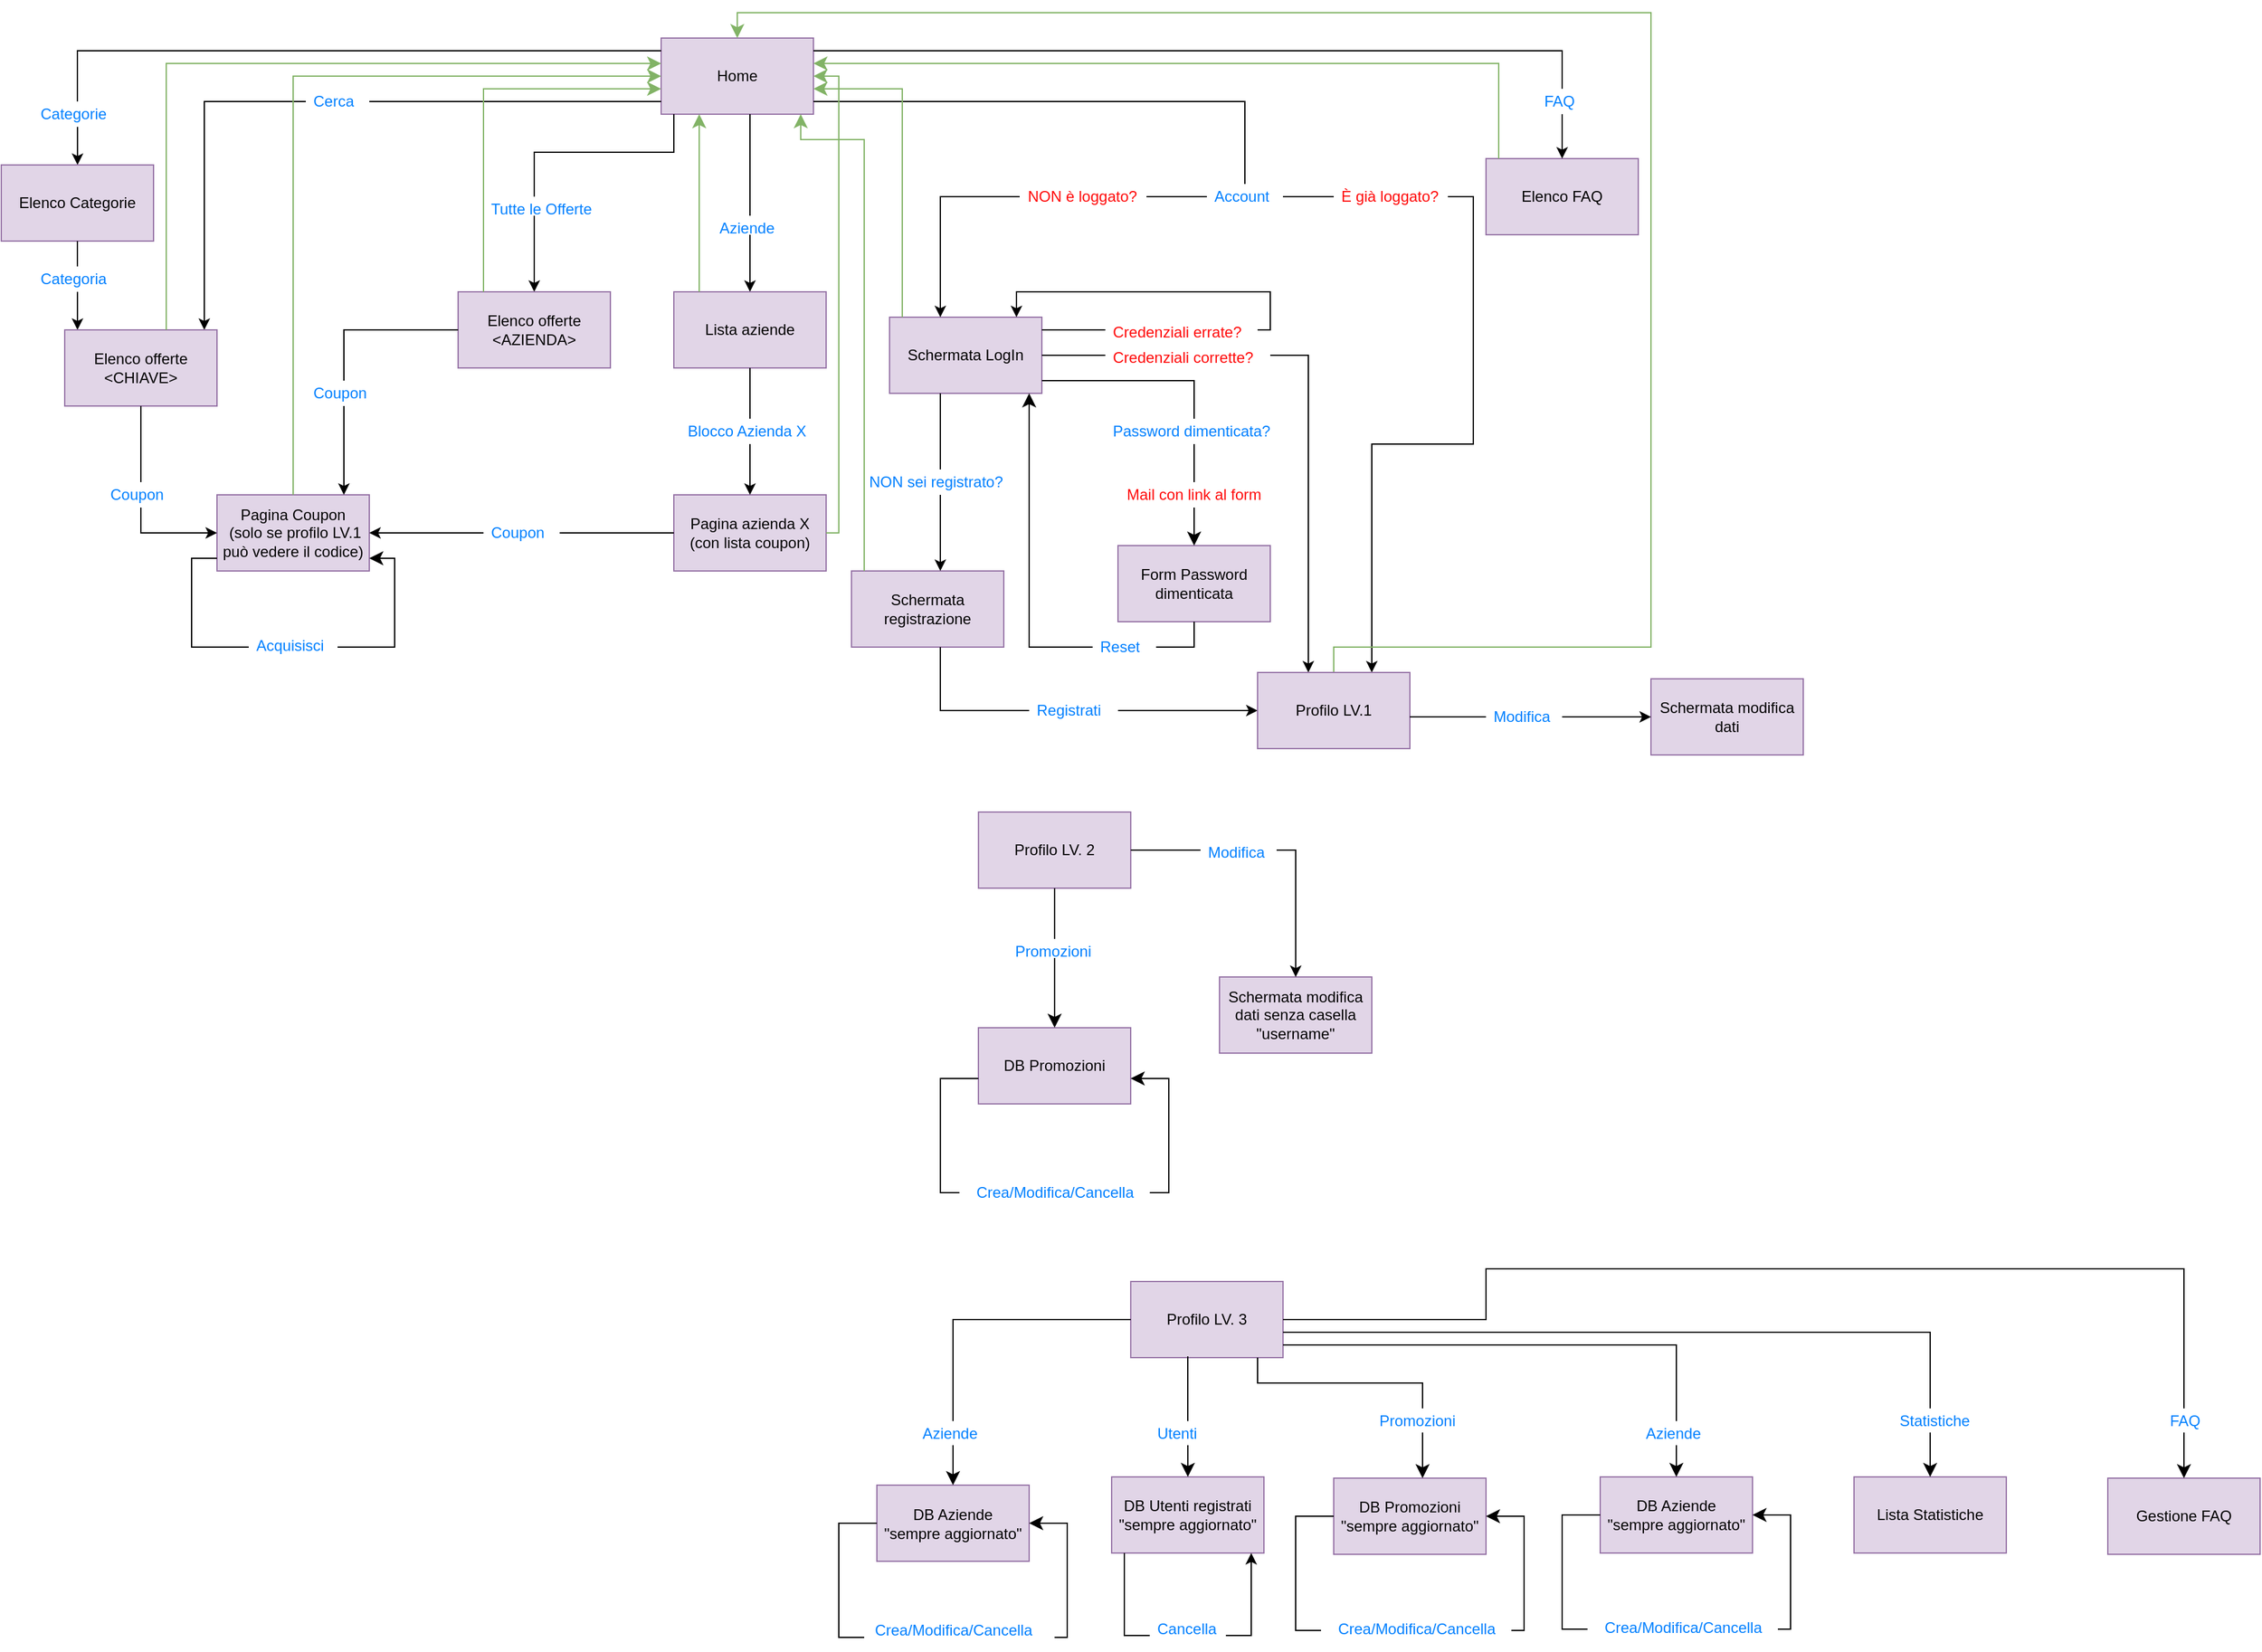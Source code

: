 <mxfile version="21.2.6" type="device">
  <diagram name="Page-1" id="c4S2D4guLHL56aYuTjdg">
    <mxGraphModel dx="1366" dy="782" grid="1" gridSize="10" guides="1" tooltips="1" connect="1" arrows="1" fold="1" page="1" pageScale="1" pageWidth="827" pageHeight="1169" math="0" shadow="0">
      <root>
        <mxCell id="0" />
        <mxCell id="1" parent="0" />
        <mxCell id="8zPGC6kLLm4aPPDFNiIK-1" value="&lt;div&gt;Home&lt;/div&gt;" style="rounded=0;whiteSpace=wrap;html=1;fillColor=#e1d5e7;strokeColor=#9673a6;" parent="1" vertex="1">
          <mxGeometry x="740" y="120" width="120" height="60" as="geometry" />
        </mxCell>
        <mxCell id="8zPGC6kLLm4aPPDFNiIK-8" value="" style="endArrow=classic;html=1;rounded=0;movable=1;resizable=1;rotatable=1;deletable=1;editable=1;locked=0;connectable=1;edgeStyle=orthogonalEdgeStyle;" parent="1" source="NcC6NG_0m3Hqj47DifXg-135" target="8zPGC6kLLm4aPPDFNiIK-15" edge="1">
          <mxGeometry width="50" height="50" relative="1" as="geometry">
            <mxPoint x="590" y="530" as="sourcePoint" />
            <mxPoint x="250" y="240" as="targetPoint" />
            <Array as="points">
              <mxPoint x="280" y="300" />
              <mxPoint x="280" y="300" />
            </Array>
          </mxGeometry>
        </mxCell>
        <mxCell id="8zPGC6kLLm4aPPDFNiIK-9" value="" style="endArrow=classic;html=1;rounded=0;edgeStyle=orthogonalEdgeStyle;" parent="1" source="NcC6NG_0m3Hqj47DifXg-2" target="8zPGC6kLLm4aPPDFNiIK-15" edge="1">
          <mxGeometry width="50" height="50" relative="1" as="geometry">
            <mxPoint x="600" y="160" as="sourcePoint" />
            <mxPoint x="450" y="240" as="targetPoint" />
            <Array as="points">
              <mxPoint x="380" y="170" />
            </Array>
          </mxGeometry>
        </mxCell>
        <mxCell id="8zPGC6kLLm4aPPDFNiIK-10" value="" style="endArrow=classic;html=1;rounded=0;edgeStyle=orthogonalEdgeStyle;" parent="1" source="NcC6NG_0m3Hqj47DifXg-5" target="8zPGC6kLLm4aPPDFNiIK-14" edge="1">
          <mxGeometry width="50" height="50" relative="1" as="geometry">
            <mxPoint x="610" y="170" as="sourcePoint" />
            <mxPoint x="650" y="240" as="targetPoint" />
            <Array as="points">
              <mxPoint x="640" y="300" />
              <mxPoint x="640" y="300" />
            </Array>
          </mxGeometry>
        </mxCell>
        <mxCell id="8zPGC6kLLm4aPPDFNiIK-11" value="" style="endArrow=classic;html=1;rounded=0;edgeStyle=orthogonalEdgeStyle;" parent="1" source="NcC6NG_0m3Hqj47DifXg-7" target="8zPGC6kLLm4aPPDFNiIK-16" edge="1">
          <mxGeometry width="50" height="50" relative="1" as="geometry">
            <mxPoint x="636" y="190" as="sourcePoint" />
            <mxPoint x="850" y="240" as="targetPoint" />
            <Array as="points">
              <mxPoint x="810" y="300" />
              <mxPoint x="810" y="300" />
            </Array>
          </mxGeometry>
        </mxCell>
        <mxCell id="8zPGC6kLLm4aPPDFNiIK-12" value="" style="endArrow=none;html=1;rounded=0;edgeStyle=orthogonalEdgeStyle;" parent="1" source="8zPGC6kLLm4aPPDFNiIK-1" target="NcC6NG_0m3Hqj47DifXg-10" edge="1">
          <mxGeometry width="50" height="50" relative="1" as="geometry">
            <mxPoint x="600" y="168" as="sourcePoint" />
            <mxPoint x="1130" y="240" as="targetPoint" />
            <Array as="points">
              <mxPoint x="1200" y="170" />
              <mxPoint x="1200" y="245" />
            </Array>
          </mxGeometry>
        </mxCell>
        <mxCell id="8zPGC6kLLm4aPPDFNiIK-13" value="" style="endArrow=none;html=1;rounded=0;edgeStyle=orthogonalEdgeStyle;" parent="1" source="8zPGC6kLLm4aPPDFNiIK-1" edge="1" target="NcC6NG_0m3Hqj47DifXg-13">
          <mxGeometry width="50" height="50" relative="1" as="geometry">
            <mxPoint x="600" y="160" as="sourcePoint" />
            <mxPoint x="1450" y="160" as="targetPoint" />
            <Array as="points">
              <mxPoint x="1450" y="130" />
            </Array>
          </mxGeometry>
        </mxCell>
        <mxCell id="8zPGC6kLLm4aPPDFNiIK-14" value="&lt;div&gt;Elenco offerte&lt;/div&gt;&lt;div&gt;&amp;lt;AZIENDA&amp;gt;&lt;/div&gt;" style="rounded=0;whiteSpace=wrap;html=1;fillColor=#e1d5e7;strokeColor=#9673a6;" parent="1" vertex="1">
          <mxGeometry x="580" y="320" width="120" height="60" as="geometry" />
        </mxCell>
        <mxCell id="8zPGC6kLLm4aPPDFNiIK-15" value="&lt;div&gt;Elenco offerte&lt;/div&gt;&lt;div&gt;&amp;lt;CHIAVE&amp;gt;&lt;/div&gt;" style="rounded=0;whiteSpace=wrap;html=1;fillColor=#e1d5e7;strokeColor=#9673a6;" parent="1" vertex="1">
          <mxGeometry x="270" y="350" width="120" height="60" as="geometry" />
        </mxCell>
        <mxCell id="8zPGC6kLLm4aPPDFNiIK-16" value="Lista aziende" style="rounded=0;whiteSpace=wrap;html=1;fillColor=#e1d5e7;strokeColor=#9673a6;" parent="1" vertex="1">
          <mxGeometry x="750" y="320" width="120" height="60" as="geometry" />
        </mxCell>
        <mxCell id="8zPGC6kLLm4aPPDFNiIK-17" value="&lt;div&gt;Pagina azienda X&lt;br&gt;&lt;/div&gt;&lt;div&gt;(con lista coupon)&lt;br&gt;&lt;/div&gt;" style="rounded=0;whiteSpace=wrap;html=1;fillColor=#e1d5e7;strokeColor=#9673a6;" parent="1" vertex="1">
          <mxGeometry x="750" y="480" width="120" height="60" as="geometry" />
        </mxCell>
        <mxCell id="8zPGC6kLLm4aPPDFNiIK-18" value="&lt;div&gt;Pagina Coupon&lt;/div&gt;&lt;div&gt;&amp;nbsp;(solo se profilo LV.1 può vedere il codice)&lt;/div&gt;" style="rounded=0;whiteSpace=wrap;html=1;fillColor=#e1d5e7;strokeColor=#9673a6;" parent="1" vertex="1">
          <mxGeometry x="390" y="480" width="120" height="60" as="geometry" />
        </mxCell>
        <mxCell id="8zPGC6kLLm4aPPDFNiIK-19" value="&lt;div&gt;Schermata LogIn&lt;/div&gt;" style="rounded=0;whiteSpace=wrap;html=1;fillColor=#e1d5e7;strokeColor=#9673a6;" parent="1" vertex="1">
          <mxGeometry x="920" y="340" width="120" height="60" as="geometry" />
        </mxCell>
        <mxCell id="8zPGC6kLLm4aPPDFNiIK-20" value="&lt;div&gt;Elenco FAQ&lt;/div&gt;" style="rounded=0;whiteSpace=wrap;html=1;fillColor=#e1d5e7;strokeColor=#9673a6;" parent="1" vertex="1">
          <mxGeometry x="1390" y="215" width="120" height="60" as="geometry" />
        </mxCell>
        <mxCell id="8zPGC6kLLm4aPPDFNiIK-23" value="" style="endArrow=classic;html=1;rounded=0;edgeStyle=orthogonalEdgeStyle;" parent="1" source="NcC6NG_0m3Hqj47DifXg-137" target="8zPGC6kLLm4aPPDFNiIK-18" edge="1">
          <mxGeometry width="50" height="50" relative="1" as="geometry">
            <mxPoint x="760" y="430" as="sourcePoint" />
            <mxPoint x="810" y="380" as="targetPoint" />
            <Array as="points">
              <mxPoint x="330" y="510" />
            </Array>
          </mxGeometry>
        </mxCell>
        <mxCell id="8zPGC6kLLm4aPPDFNiIK-24" value="" style="endArrow=classic;html=1;rounded=0;edgeStyle=orthogonalEdgeStyle;" parent="1" source="NcC6NG_0m3Hqj47DifXg-13" target="8zPGC6kLLm4aPPDFNiIK-20" edge="1">
          <mxGeometry width="50" height="50" relative="1" as="geometry">
            <mxPoint x="1450" y="300" as="sourcePoint" />
            <mxPoint x="1010" y="380" as="targetPoint" />
            <Array as="points">
              <mxPoint x="1450" y="230" />
              <mxPoint x="1450" y="230" />
            </Array>
          </mxGeometry>
        </mxCell>
        <mxCell id="8zPGC6kLLm4aPPDFNiIK-27" value="Schermata registrazione" style="rounded=0;whiteSpace=wrap;html=1;fillColor=#e1d5e7;strokeColor=#9673a6;" parent="1" vertex="1">
          <mxGeometry x="890" y="540" width="120" height="60" as="geometry" />
        </mxCell>
        <mxCell id="8zPGC6kLLm4aPPDFNiIK-29" value="" style="endArrow=classic;html=1;rounded=0;edgeStyle=orthogonalEdgeStyle;" parent="1" source="NcC6NG_0m3Hqj47DifXg-22" target="8zPGC6kLLm4aPPDFNiIK-27" edge="1">
          <mxGeometry width="50" height="50" relative="1" as="geometry">
            <mxPoint x="1140" y="410" as="sourcePoint" />
            <mxPoint x="1260" y="470" as="targetPoint" />
            <Array as="points">
              <mxPoint x="960" y="490" />
              <mxPoint x="960" y="490" />
            </Array>
          </mxGeometry>
        </mxCell>
        <mxCell id="8zPGC6kLLm4aPPDFNiIK-30" value="" style="endArrow=classic;html=1;rounded=0;edgeStyle=orthogonalEdgeStyle;" parent="1" source="NcC6NG_0m3Hqj47DifXg-34" edge="1" target="8zPGC6kLLm4aPPDFNiIK-26">
          <mxGeometry width="50" height="50" relative="1" as="geometry">
            <mxPoint x="760" y="480" as="sourcePoint" />
            <mxPoint x="1170" y="650" as="targetPoint" />
            <Array as="points" />
          </mxGeometry>
        </mxCell>
        <mxCell id="8zPGC6kLLm4aPPDFNiIK-32" value="" style="endArrow=classic;html=1;rounded=0;edgeStyle=orthogonalEdgeStyle;" parent="1" source="NcC6NG_0m3Hqj47DifXg-38" target="8zPGC6kLLm4aPPDFNiIK-18" edge="1">
          <mxGeometry width="50" height="50" relative="1" as="geometry">
            <mxPoint x="760" y="500" as="sourcePoint" />
            <mxPoint x="810" y="450" as="targetPoint" />
            <Array as="points">
              <mxPoint x="490" y="440" />
              <mxPoint x="490" y="440" />
            </Array>
          </mxGeometry>
        </mxCell>
        <mxCell id="8zPGC6kLLm4aPPDFNiIK-34" value="" style="endArrow=classic;html=1;rounded=0;" parent="1" source="NcC6NG_0m3Hqj47DifXg-36" target="8zPGC6kLLm4aPPDFNiIK-17" edge="1">
          <mxGeometry width="50" height="50" relative="1" as="geometry">
            <mxPoint x="760" y="500" as="sourcePoint" />
            <mxPoint x="810" y="450" as="targetPoint" />
          </mxGeometry>
        </mxCell>
        <mxCell id="8zPGC6kLLm4aPPDFNiIK-35" value="" style="endArrow=classic;html=1;rounded=0;edgeStyle=orthogonalEdgeStyle;" parent="1" source="NcC6NG_0m3Hqj47DifXg-133" target="8zPGC6kLLm4aPPDFNiIK-18" edge="1">
          <mxGeometry width="50" height="50" relative="1" as="geometry">
            <mxPoint x="760" y="500" as="sourcePoint" />
            <mxPoint x="810" y="450" as="targetPoint" />
          </mxGeometry>
        </mxCell>
        <mxCell id="NcC6NG_0m3Hqj47DifXg-3" value="" style="endArrow=none;html=1;rounded=0;edgeStyle=orthogonalEdgeStyle;" parent="1" source="8zPGC6kLLm4aPPDFNiIK-1" target="NcC6NG_0m3Hqj47DifXg-2" edge="1">
          <mxGeometry width="50" height="50" relative="1" as="geometry">
            <mxPoint x="740" y="150" as="sourcePoint" />
            <mxPoint x="450" y="240" as="targetPoint" />
            <Array as="points">
              <mxPoint x="550" y="170" />
              <mxPoint x="550" y="170" />
            </Array>
          </mxGeometry>
        </mxCell>
        <mxCell id="NcC6NG_0m3Hqj47DifXg-2" value="Cerca" style="text;strokeColor=none;fillColor=none;align=left;verticalAlign=middle;spacingLeft=4;spacingRight=4;overflow=hidden;points=[[0,0.5],[1,0.5]];portConstraint=eastwest;rotatable=0;whiteSpace=wrap;html=1;fontColor=#0080FF;" parent="1" vertex="1">
          <mxGeometry x="460" y="160" width="50" height="20" as="geometry" />
        </mxCell>
        <mxCell id="NcC6NG_0m3Hqj47DifXg-4" value="" style="endArrow=none;html=1;rounded=0;movable=1;resizable=1;rotatable=1;deletable=1;editable=1;locked=0;connectable=1;edgeStyle=orthogonalEdgeStyle;" parent="1" source="8zPGC6kLLm4aPPDFNiIK-1" target="NcC6NG_0m3Hqj47DifXg-1" edge="1">
          <mxGeometry width="50" height="50" relative="1" as="geometry">
            <mxPoint x="740" y="150" as="sourcePoint" />
            <mxPoint x="250" y="240" as="targetPoint" />
            <Array as="points">
              <mxPoint x="280" y="130" />
            </Array>
          </mxGeometry>
        </mxCell>
        <mxCell id="NcC6NG_0m3Hqj47DifXg-1" value="&lt;div&gt;Categorie&lt;/div&gt;" style="text;strokeColor=none;fillColor=none;align=left;verticalAlign=middle;spacingLeft=4;spacingRight=4;overflow=hidden;points=[[0,0.5],[1,0.5]];portConstraint=eastwest;rotatable=0;whiteSpace=wrap;html=1;fontColor=#0080ff;" parent="1" vertex="1">
          <mxGeometry x="245.06" y="170" width="70" height="20" as="geometry" />
        </mxCell>
        <mxCell id="NcC6NG_0m3Hqj47DifXg-6" value="" style="endArrow=none;html=1;rounded=0;edgeStyle=orthogonalEdgeStyle;" parent="1" source="8zPGC6kLLm4aPPDFNiIK-1" target="NcC6NG_0m3Hqj47DifXg-5" edge="1">
          <mxGeometry width="50" height="50" relative="1" as="geometry">
            <mxPoint x="740" y="150" as="sourcePoint" />
            <mxPoint x="650" y="240" as="targetPoint" />
            <Array as="points">
              <mxPoint x="750" y="210" />
              <mxPoint x="640" y="210" />
            </Array>
          </mxGeometry>
        </mxCell>
        <mxCell id="NcC6NG_0m3Hqj47DifXg-5" value="&lt;div&gt;Tutte le Offerte&lt;/div&gt;" style="text;strokeColor=none;fillColor=none;align=left;verticalAlign=middle;spacingLeft=4;spacingRight=4;overflow=hidden;points=[[0,0.5],[1,0.5]];portConstraint=eastwest;rotatable=0;whiteSpace=wrap;html=1;fontColor=#0080ff;" parent="1" vertex="1">
          <mxGeometry x="600" y="245" width="90" height="15" as="geometry" />
        </mxCell>
        <mxCell id="NcC6NG_0m3Hqj47DifXg-7" value="&lt;div&gt;Aziende&lt;/div&gt;" style="text;strokeColor=none;fillColor=none;align=left;verticalAlign=middle;spacingLeft=4;spacingRight=4;overflow=hidden;points=[[0,0.5],[1,0.5]];portConstraint=eastwest;rotatable=0;whiteSpace=wrap;html=1;fontColor=#0080FF;" parent="1" vertex="1">
          <mxGeometry x="780" y="260" width="60" height="15" as="geometry" />
        </mxCell>
        <mxCell id="NcC6NG_0m3Hqj47DifXg-9" value="" style="endArrow=none;html=1;rounded=0;edgeStyle=orthogonalEdgeStyle;" parent="1" source="8zPGC6kLLm4aPPDFNiIK-1" target="NcC6NG_0m3Hqj47DifXg-7" edge="1">
          <mxGeometry width="50" height="50" relative="1" as="geometry">
            <mxPoint x="920" y="255" as="sourcePoint" />
            <mxPoint x="860" y="350" as="targetPoint" />
            <Array as="points">
              <mxPoint x="810" y="220" />
              <mxPoint x="810" y="220" />
            </Array>
          </mxGeometry>
        </mxCell>
        <mxCell id="NcC6NG_0m3Hqj47DifXg-10" value="&lt;div&gt;Account&lt;/div&gt;" style="text;strokeColor=none;fillColor=none;align=left;verticalAlign=middle;spacingLeft=4;spacingRight=4;overflow=hidden;points=[[0,0.5],[1,0.5]];portConstraint=eastwest;rotatable=0;whiteSpace=wrap;html=1;fontColor=#0080FF;" parent="1" vertex="1">
          <mxGeometry x="1170" y="235" width="60" height="20" as="geometry" />
        </mxCell>
        <mxCell id="NcC6NG_0m3Hqj47DifXg-12" value="" style="endArrow=classic;html=1;rounded=0;edgeStyle=orthogonalEdgeStyle;" parent="1" source="NcC6NG_0m3Hqj47DifXg-18" target="8zPGC6kLLm4aPPDFNiIK-19" edge="1">
          <mxGeometry width="50" height="50" relative="1" as="geometry">
            <mxPoint x="1050" y="220" as="sourcePoint" />
            <mxPoint x="1270" y="220" as="targetPoint" />
            <Array as="points">
              <mxPoint x="960" y="245" />
            </Array>
          </mxGeometry>
        </mxCell>
        <mxCell id="NcC6NG_0m3Hqj47DifXg-13" value="FAQ" style="text;strokeColor=none;fillColor=none;align=left;verticalAlign=middle;spacingLeft=4;spacingRight=4;overflow=hidden;points=[[0,0.5],[1,0.5]];portConstraint=eastwest;rotatable=0;whiteSpace=wrap;html=1;fontColor=#0080FF;" parent="1" vertex="1">
          <mxGeometry x="1430" y="160" width="40" height="20" as="geometry" />
        </mxCell>
        <mxCell id="NcC6NG_0m3Hqj47DifXg-15" value="" style="endArrow=classic;html=1;rounded=0;movable=1;resizable=1;rotatable=1;deletable=1;editable=1;locked=0;connectable=1;edgeStyle=orthogonalEdgeStyle;" parent="1" source="NcC6NG_0m3Hqj47DifXg-1" target="NcC6NG_0m3Hqj47DifXg-14" edge="1">
          <mxGeometry width="50" height="50" relative="1" as="geometry">
            <mxPoint x="280" y="200" as="sourcePoint" />
            <mxPoint x="280" y="320" as="targetPoint" />
            <Array as="points">
              <mxPoint x="280" y="210" />
              <mxPoint x="280" y="210" />
            </Array>
          </mxGeometry>
        </mxCell>
        <mxCell id="NcC6NG_0m3Hqj47DifXg-14" value="&lt;div&gt;Elenco Categorie&lt;/div&gt;" style="rounded=0;whiteSpace=wrap;html=1;fillColor=#e1d5e7;strokeColor=#9673a6;" parent="1" vertex="1">
          <mxGeometry x="220" y="220" width="120" height="60" as="geometry" />
        </mxCell>
        <mxCell id="NcC6NG_0m3Hqj47DifXg-17" value="" style="endArrow=none;html=1;rounded=0;edgeStyle=orthogonalEdgeStyle;" parent="1" source="NcC6NG_0m3Hqj47DifXg-10" target="NcC6NG_0m3Hqj47DifXg-16" edge="1">
          <mxGeometry width="50" height="50" relative="1" as="geometry">
            <mxPoint x="1150" y="245" as="sourcePoint" />
            <mxPoint x="1250" y="460" as="targetPoint" />
            <Array as="points" />
          </mxGeometry>
        </mxCell>
        <mxCell id="NcC6NG_0m3Hqj47DifXg-16" value="È già loggato?" style="text;strokeColor=none;fillColor=none;align=left;verticalAlign=middle;spacingLeft=4;spacingRight=4;overflow=hidden;points=[[0,0.5],[1,0.5]];portConstraint=eastwest;rotatable=0;whiteSpace=wrap;html=1;fontColor=#FF0808;" parent="1" vertex="1">
          <mxGeometry x="1270" y="235" width="90" height="20" as="geometry" />
        </mxCell>
        <mxCell id="NcC6NG_0m3Hqj47DifXg-19" value="" style="endArrow=none;html=1;rounded=0;edgeStyle=orthogonalEdgeStyle;" parent="1" source="NcC6NG_0m3Hqj47DifXg-10" target="NcC6NG_0m3Hqj47DifXg-18" edge="1">
          <mxGeometry width="50" height="50" relative="1" as="geometry">
            <mxPoint x="1090" y="245" as="sourcePoint" />
            <mxPoint x="1010" y="340" as="targetPoint" />
            <Array as="points" />
          </mxGeometry>
        </mxCell>
        <mxCell id="NcC6NG_0m3Hqj47DifXg-18" value="NON è loggato?" style="text;strokeColor=none;fillColor=none;align=left;verticalAlign=middle;spacingLeft=4;spacingRight=4;overflow=hidden;points=[[0,0.5],[1,0.5]];portConstraint=eastwest;rotatable=0;whiteSpace=wrap;html=1;fontColor=#FF0808;" parent="1" vertex="1">
          <mxGeometry x="1022.5" y="235" width="100" height="20" as="geometry" />
        </mxCell>
        <mxCell id="NcC6NG_0m3Hqj47DifXg-20" value="" style="endArrow=classic;html=1;rounded=0;edgeStyle=orthogonalEdgeStyle;" parent="1" source="NcC6NG_0m3Hqj47DifXg-16" target="8zPGC6kLLm4aPPDFNiIK-26" edge="1">
          <mxGeometry width="50" height="50" relative="1" as="geometry">
            <mxPoint x="1220" y="285" as="sourcePoint" />
            <mxPoint x="1315" y="620" as="targetPoint" />
            <Array as="points">
              <mxPoint x="1380" y="245" />
              <mxPoint x="1380" y="440" />
              <mxPoint x="1300" y="440" />
            </Array>
          </mxGeometry>
        </mxCell>
        <mxCell id="NcC6NG_0m3Hqj47DifXg-23" value="" style="endArrow=none;html=1;rounded=0;edgeStyle=orthogonalEdgeStyle;" parent="1" source="8zPGC6kLLm4aPPDFNiIK-19" target="NcC6NG_0m3Hqj47DifXg-22" edge="1">
          <mxGeometry width="50" height="50" relative="1" as="geometry">
            <mxPoint x="1010" y="400" as="sourcePoint" />
            <mxPoint x="1010" y="460" as="targetPoint" />
            <Array as="points">
              <mxPoint x="960" y="410" />
              <mxPoint x="960" y="410" />
            </Array>
          </mxGeometry>
        </mxCell>
        <mxCell id="NcC6NG_0m3Hqj47DifXg-22" value="&lt;font color=&quot;#0080ff&quot;&gt;NON sei registrato?&lt;/font&gt;" style="text;strokeColor=none;fillColor=none;align=left;verticalAlign=middle;spacingLeft=4;spacingRight=4;overflow=hidden;points=[[0,0.5],[1,0.5]];portConstraint=eastwest;rotatable=0;whiteSpace=wrap;html=1;fontColor=#FF0808;" parent="1" vertex="1">
          <mxGeometry x="897.5" y="460" width="125" height="20" as="geometry" />
        </mxCell>
        <mxCell id="NcC6NG_0m3Hqj47DifXg-24" value="" style="endArrow=classic;html=1;rounded=0;edgeStyle=orthogonalEdgeStyle;" parent="1" source="NcC6NG_0m3Hqj47DifXg-27" target="8zPGC6kLLm4aPPDFNiIK-26" edge="1">
          <mxGeometry width="50" height="50" relative="1" as="geometry">
            <mxPoint x="1060" y="470" as="sourcePoint" />
            <mxPoint x="1250.059" y="620" as="targetPoint" />
            <Array as="points">
              <mxPoint x="1250" y="370" />
            </Array>
          </mxGeometry>
        </mxCell>
        <mxCell id="NcC6NG_0m3Hqj47DifXg-28" value="" style="endArrow=none;html=1;rounded=0;edgeStyle=orthogonalEdgeStyle;" parent="1" source="8zPGC6kLLm4aPPDFNiIK-19" target="NcC6NG_0m3Hqj47DifXg-27" edge="1">
          <mxGeometry width="50" height="50" relative="1" as="geometry">
            <mxPoint x="1070" y="370" as="sourcePoint" />
            <mxPoint x="1270" y="520" as="targetPoint" />
            <Array as="points" />
          </mxGeometry>
        </mxCell>
        <mxCell id="NcC6NG_0m3Hqj47DifXg-27" value="Credenziali corrette?" style="text;strokeColor=none;fillColor=none;align=left;verticalAlign=middle;spacingLeft=4;spacingRight=4;overflow=hidden;points=[[0,0.5],[1,0.5]];portConstraint=eastwest;rotatable=0;whiteSpace=wrap;html=1;fontColor=#FF0808;" parent="1" vertex="1">
          <mxGeometry x="1090" y="362.5" width="130" height="15" as="geometry" />
        </mxCell>
        <mxCell id="NcC6NG_0m3Hqj47DifXg-31" value="Credenziali errate?" style="text;strokeColor=none;fillColor=none;align=left;verticalAlign=middle;spacingLeft=4;spacingRight=4;overflow=hidden;points=[[0,0.5],[1,0.5]];portConstraint=eastwest;rotatable=0;whiteSpace=wrap;html=1;fontColor=#FF0808;" parent="1" vertex="1">
          <mxGeometry x="1090" y="342.5" width="120" height="15" as="geometry" />
        </mxCell>
        <mxCell id="NcC6NG_0m3Hqj47DifXg-32" value="" style="endArrow=none;html=1;rounded=0;edgeStyle=orthogonalEdgeStyle;" parent="1" source="8zPGC6kLLm4aPPDFNiIK-19" target="NcC6NG_0m3Hqj47DifXg-31" edge="1">
          <mxGeometry width="50" height="50" relative="1" as="geometry">
            <mxPoint x="1080" y="400" as="sourcePoint" />
            <mxPoint x="1130" y="400" as="targetPoint" />
            <Array as="points">
              <mxPoint x="1080" y="350" />
              <mxPoint x="1080" y="350" />
            </Array>
          </mxGeometry>
        </mxCell>
        <mxCell id="NcC6NG_0m3Hqj47DifXg-33" value="" style="endArrow=classic;html=1;rounded=0;edgeStyle=orthogonalEdgeStyle;" parent="1" source="NcC6NG_0m3Hqj47DifXg-31" target="8zPGC6kLLm4aPPDFNiIK-19" edge="1">
          <mxGeometry width="50" height="50" relative="1" as="geometry">
            <mxPoint x="1170" y="450" as="sourcePoint" />
            <mxPoint x="1280" y="340" as="targetPoint" />
            <Array as="points">
              <mxPoint x="1220" y="350" />
              <mxPoint x="1220" y="320" />
              <mxPoint x="1020" y="320" />
            </Array>
          </mxGeometry>
        </mxCell>
        <mxCell id="NcC6NG_0m3Hqj47DifXg-35" value="" style="endArrow=none;html=1;rounded=0;edgeStyle=orthogonalEdgeStyle;" parent="1" source="8zPGC6kLLm4aPPDFNiIK-27" target="NcC6NG_0m3Hqj47DifXg-34" edge="1">
          <mxGeometry width="50" height="50" relative="1" as="geometry">
            <mxPoint x="910" y="660" as="sourcePoint" />
            <mxPoint x="1241" y="650" as="targetPoint" />
            <Array as="points">
              <mxPoint x="960" y="650" />
            </Array>
          </mxGeometry>
        </mxCell>
        <mxCell id="NcC6NG_0m3Hqj47DifXg-34" value="&lt;div&gt;Registrati&lt;/div&gt;" style="text;strokeColor=none;fillColor=none;align=left;verticalAlign=middle;spacingLeft=4;spacingRight=4;overflow=hidden;points=[[0,0.5],[1,0.5]];portConstraint=eastwest;rotatable=0;whiteSpace=wrap;html=1;fontColor=#0080FF;" parent="1" vertex="1">
          <mxGeometry x="1030" y="637.5" width="70" height="25" as="geometry" />
        </mxCell>
        <mxCell id="NcC6NG_0m3Hqj47DifXg-37" value="" style="endArrow=none;html=1;rounded=0;" parent="1" source="8zPGC6kLLm4aPPDFNiIK-16" target="NcC6NG_0m3Hqj47DifXg-36" edge="1">
          <mxGeometry width="50" height="50" relative="1" as="geometry">
            <mxPoint x="830" y="380" as="sourcePoint" />
            <mxPoint x="830" y="450" as="targetPoint" />
          </mxGeometry>
        </mxCell>
        <mxCell id="NcC6NG_0m3Hqj47DifXg-36" value="&lt;font color=&quot;#0080ff&quot;&gt;Blocco Azienda X&lt;/font&gt;" style="text;strokeColor=none;fillColor=none;align=left;verticalAlign=middle;spacingLeft=4;spacingRight=4;overflow=hidden;points=[[0,0.5],[1,0.5]];portConstraint=eastwest;rotatable=0;whiteSpace=wrap;html=1;" parent="1" vertex="1">
          <mxGeometry x="755" y="420" width="110" height="20" as="geometry" />
        </mxCell>
        <mxCell id="NcC6NG_0m3Hqj47DifXg-39" value="" style="endArrow=none;html=1;rounded=0;edgeStyle=orthogonalEdgeStyle;" parent="1" source="8zPGC6kLLm4aPPDFNiIK-14" target="NcC6NG_0m3Hqj47DifXg-38" edge="1">
          <mxGeometry width="50" height="50" relative="1" as="geometry">
            <mxPoint x="580" y="350" as="sourcePoint" />
            <mxPoint x="500" y="480" as="targetPoint" />
            <Array as="points">
              <mxPoint x="490" y="350" />
            </Array>
          </mxGeometry>
        </mxCell>
        <mxCell id="NcC6NG_0m3Hqj47DifXg-38" value="&lt;font color=&quot;#0080ff&quot;&gt;Coupon&lt;br&gt;&lt;/font&gt;" style="text;strokeColor=none;fillColor=none;align=left;verticalAlign=middle;spacingLeft=4;spacingRight=4;overflow=hidden;points=[[0,0.5],[1,0.5]];portConstraint=eastwest;rotatable=0;whiteSpace=wrap;html=1;" parent="1" vertex="1">
          <mxGeometry x="460" y="390" width="60" height="20" as="geometry" />
        </mxCell>
        <mxCell id="NcC6NG_0m3Hqj47DifXg-83" value="&lt;font color=&quot;#0080ff&quot;&gt;Password dimenticata?&lt;br&gt;&lt;/font&gt;" style="text;strokeColor=none;fillColor=none;align=left;verticalAlign=middle;spacingLeft=4;spacingRight=4;overflow=hidden;points=[[0,0.5],[1,0.5]];portConstraint=eastwest;rotatable=0;whiteSpace=wrap;html=1;fontColor=#FF0808;" parent="1" vertex="1">
          <mxGeometry x="1090" y="420" width="140" height="20" as="geometry" />
        </mxCell>
        <mxCell id="NcC6NG_0m3Hqj47DifXg-84" value="" style="edgeStyle=segmentEdgeStyle;endArrow=none;html=1;curved=0;rounded=0;endSize=8;startSize=8;sourcePerimeterSpacing=0;targetPerimeterSpacing=0;" parent="1" source="8zPGC6kLLm4aPPDFNiIK-19" target="NcC6NG_0m3Hqj47DifXg-83" edge="1">
          <mxGeometry width="100" relative="1" as="geometry">
            <mxPoint x="1060" y="420" as="sourcePoint" />
            <mxPoint x="1160" y="430" as="targetPoint" />
            <Array as="points">
              <mxPoint x="1160" y="390" />
            </Array>
          </mxGeometry>
        </mxCell>
        <mxCell id="NcC6NG_0m3Hqj47DifXg-85" value="Form Password dimenticata" style="rounded=0;whiteSpace=wrap;html=1;fillColor=#e1d5e7;strokeColor=#9673a6;" parent="1" vertex="1">
          <mxGeometry x="1100" y="520" width="120" height="60" as="geometry" />
        </mxCell>
        <mxCell id="NcC6NG_0m3Hqj47DifXg-86" value="" style="edgeStyle=segmentEdgeStyle;endArrow=classic;html=1;curved=0;rounded=0;endSize=8;startSize=8;sourcePerimeterSpacing=0;targetPerimeterSpacing=0;" parent="1" source="NcC6NG_0m3Hqj47DifXg-91" target="NcC6NG_0m3Hqj47DifXg-85" edge="1">
          <mxGeometry width="100" relative="1" as="geometry">
            <mxPoint x="1100" y="470" as="sourcePoint" />
            <mxPoint x="1200" y="510" as="targetPoint" />
            <Array as="points">
              <mxPoint x="1160" y="490" />
              <mxPoint x="1160" y="490" />
            </Array>
          </mxGeometry>
        </mxCell>
        <mxCell id="NcC6NG_0m3Hqj47DifXg-88" value="&lt;font color=&quot;#0080ff&quot;&gt;Reset&lt;br&gt;&lt;/font&gt;" style="text;strokeColor=none;fillColor=none;align=left;verticalAlign=middle;spacingLeft=4;spacingRight=4;overflow=hidden;points=[[0,0.5],[1,0.5]];portConstraint=eastwest;rotatable=0;whiteSpace=wrap;html=1;fontColor=#FF0808;" parent="1" vertex="1">
          <mxGeometry x="1080" y="590" width="50" height="20" as="geometry" />
        </mxCell>
        <mxCell id="NcC6NG_0m3Hqj47DifXg-89" value="" style="edgeStyle=segmentEdgeStyle;endArrow=none;html=1;curved=0;rounded=0;endSize=8;startSize=8;sourcePerimeterSpacing=0;targetPerimeterSpacing=0;" parent="1" source="NcC6NG_0m3Hqj47DifXg-85" target="NcC6NG_0m3Hqj47DifXg-88" edge="1">
          <mxGeometry width="100" relative="1" as="geometry">
            <mxPoint x="1060" y="620" as="sourcePoint" />
            <mxPoint x="1160" y="660" as="targetPoint" />
            <Array as="points">
              <mxPoint x="1160" y="600" />
            </Array>
          </mxGeometry>
        </mxCell>
        <mxCell id="NcC6NG_0m3Hqj47DifXg-90" value="" style="edgeStyle=segmentEdgeStyle;endArrow=classic;html=1;curved=0;rounded=0;endSize=8;startSize=8;sourcePerimeterSpacing=0;targetPerimeterSpacing=0;" parent="1" source="NcC6NG_0m3Hqj47DifXg-88" target="8zPGC6kLLm4aPPDFNiIK-19" edge="1">
          <mxGeometry width="100" relative="1" as="geometry">
            <mxPoint x="1090" y="650" as="sourcePoint" />
            <mxPoint x="1060" y="460" as="targetPoint" />
            <Array as="points">
              <mxPoint x="1030" y="600" />
            </Array>
          </mxGeometry>
        </mxCell>
        <mxCell id="NcC6NG_0m3Hqj47DifXg-92" value="" style="edgeStyle=segmentEdgeStyle;endArrow=none;html=1;curved=0;rounded=0;endSize=8;startSize=8;sourcePerimeterSpacing=0;targetPerimeterSpacing=0;" parent="1" source="NcC6NG_0m3Hqj47DifXg-83" target="NcC6NG_0m3Hqj47DifXg-91" edge="1">
          <mxGeometry width="100" relative="1" as="geometry">
            <mxPoint x="1160" y="440" as="sourcePoint" />
            <mxPoint x="1160" y="520" as="targetPoint" />
            <Array as="points" />
          </mxGeometry>
        </mxCell>
        <mxCell id="NcC6NG_0m3Hqj47DifXg-91" value="Mail con link al form" style="text;strokeColor=none;fillColor=none;align=left;verticalAlign=middle;spacingLeft=4;spacingRight=4;overflow=hidden;points=[[0,0.5],[1,0.5]];portConstraint=eastwest;rotatable=0;whiteSpace=wrap;html=1;fontColor=#FF0808;" parent="1" vertex="1">
          <mxGeometry x="1100.5" y="470" width="119" height="20" as="geometry" />
        </mxCell>
        <mxCell id="NcC6NG_0m3Hqj47DifXg-134" value="" style="endArrow=none;html=1;rounded=0;edgeStyle=orthogonalEdgeStyle;" parent="1" source="8zPGC6kLLm4aPPDFNiIK-17" target="NcC6NG_0m3Hqj47DifXg-133" edge="1">
          <mxGeometry width="50" height="50" relative="1" as="geometry">
            <mxPoint x="750" y="510" as="sourcePoint" />
            <mxPoint x="510" y="510" as="targetPoint" />
          </mxGeometry>
        </mxCell>
        <mxCell id="NcC6NG_0m3Hqj47DifXg-133" value="&lt;font color=&quot;#0080ff&quot;&gt;Coupon&lt;br&gt;&lt;/font&gt;" style="text;strokeColor=none;fillColor=none;align=left;verticalAlign=middle;spacingLeft=4;spacingRight=4;overflow=hidden;points=[[0,0.5],[1,0.5]];portConstraint=eastwest;rotatable=0;whiteSpace=wrap;html=1;" parent="1" vertex="1">
          <mxGeometry x="600" y="495" width="60" height="30" as="geometry" />
        </mxCell>
        <mxCell id="NcC6NG_0m3Hqj47DifXg-136" value="" style="endArrow=none;html=1;rounded=0;movable=1;resizable=1;rotatable=1;deletable=1;editable=1;locked=0;connectable=1;edgeStyle=orthogonalEdgeStyle;" parent="1" source="NcC6NG_0m3Hqj47DifXg-14" target="NcC6NG_0m3Hqj47DifXg-135" edge="1">
          <mxGeometry width="50" height="50" relative="1" as="geometry">
            <mxPoint x="280" y="280" as="sourcePoint" />
            <mxPoint x="280" y="350" as="targetPoint" />
            <Array as="points">
              <mxPoint x="280" y="300" />
              <mxPoint x="280" y="300" />
            </Array>
          </mxGeometry>
        </mxCell>
        <mxCell id="NcC6NG_0m3Hqj47DifXg-135" value="&lt;div&gt;Categoria&lt;/div&gt;" style="text;strokeColor=none;fillColor=none;align=left;verticalAlign=middle;spacingLeft=4;spacingRight=4;overflow=hidden;points=[[0,0.5],[1,0.5]];portConstraint=eastwest;rotatable=0;whiteSpace=wrap;html=1;fontColor=#0080ff;" parent="1" vertex="1">
          <mxGeometry x="245.06" y="300" width="70" height="20" as="geometry" />
        </mxCell>
        <mxCell id="NcC6NG_0m3Hqj47DifXg-138" value="" style="endArrow=none;html=1;rounded=0;edgeStyle=orthogonalEdgeStyle;" parent="1" source="8zPGC6kLLm4aPPDFNiIK-15" target="NcC6NG_0m3Hqj47DifXg-137" edge="1">
          <mxGeometry width="50" height="50" relative="1" as="geometry">
            <mxPoint x="330" y="410" as="sourcePoint" />
            <mxPoint x="390" y="490" as="targetPoint" />
            <Array as="points">
              <mxPoint x="330" y="450" />
              <mxPoint x="330" y="450" />
            </Array>
          </mxGeometry>
        </mxCell>
        <mxCell id="NcC6NG_0m3Hqj47DifXg-137" value="&lt;font color=&quot;#0080ff&quot;&gt;Coupon&lt;br&gt;&lt;/font&gt;" style="text;strokeColor=none;fillColor=none;align=left;verticalAlign=middle;spacingLeft=4;spacingRight=4;overflow=hidden;points=[[0,0.5],[1,0.5]];portConstraint=eastwest;rotatable=0;whiteSpace=wrap;html=1;" parent="1" vertex="1">
          <mxGeometry x="300" y="470" width="60" height="20" as="geometry" />
        </mxCell>
        <mxCell id="NU3KpsRYySIQvtl1-evu-1" value="&lt;font color=&quot;#0080ff&quot;&gt;Acquisisci&lt;/font&gt;" style="text;strokeColor=none;fillColor=none;align=left;verticalAlign=middle;spacingLeft=4;spacingRight=4;overflow=hidden;points=[[0,0.5],[1,0.5]];portConstraint=eastwest;rotatable=0;whiteSpace=wrap;html=1;" vertex="1" parent="1">
          <mxGeometry x="415" y="587.5" width="70" height="22.5" as="geometry" />
        </mxCell>
        <mxCell id="NU3KpsRYySIQvtl1-evu-2" value="" style="edgeStyle=segmentEdgeStyle;endArrow=none;html=1;curved=0;rounded=0;endSize=8;startSize=8;sourcePerimeterSpacing=0;targetPerimeterSpacing=0;" edge="1" parent="1" source="8zPGC6kLLm4aPPDFNiIK-18" target="NU3KpsRYySIQvtl1-evu-1">
          <mxGeometry width="100" relative="1" as="geometry">
            <mxPoint x="350" y="560" as="sourcePoint" />
            <mxPoint x="450" y="600" as="targetPoint" />
            <Array as="points">
              <mxPoint x="370" y="530" />
              <mxPoint x="370" y="600" />
            </Array>
          </mxGeometry>
        </mxCell>
        <mxCell id="NU3KpsRYySIQvtl1-evu-4" value="" style="edgeStyle=segmentEdgeStyle;endArrow=classic;html=1;curved=0;rounded=0;endSize=8;startSize=8;sourcePerimeterSpacing=0;targetPerimeterSpacing=0;" edge="1" parent="1" source="NU3KpsRYySIQvtl1-evu-1" target="8zPGC6kLLm4aPPDFNiIK-18">
          <mxGeometry width="100" relative="1" as="geometry">
            <mxPoint x="460" y="560" as="sourcePoint" />
            <mxPoint x="560" y="600" as="targetPoint" />
            <Array as="points">
              <mxPoint x="530" y="600" />
              <mxPoint x="530" y="530" />
            </Array>
          </mxGeometry>
        </mxCell>
        <mxCell id="NU3KpsRYySIQvtl1-evu-9" value="" style="edgeStyle=segmentEdgeStyle;endArrow=classic;html=1;curved=0;rounded=0;endSize=8;startSize=8;sourcePerimeterSpacing=0;targetPerimeterSpacing=0;fillColor=#d5e8d4;strokeColor=#82b366;" edge="1" parent="1" source="8zPGC6kLLm4aPPDFNiIK-15" target="8zPGC6kLLm4aPPDFNiIK-1">
          <mxGeometry width="100" relative="1" as="geometry">
            <mxPoint x="420" y="240" as="sourcePoint" />
            <mxPoint x="520" y="280" as="targetPoint" />
            <Array as="points">
              <mxPoint x="350" y="140" />
            </Array>
          </mxGeometry>
        </mxCell>
        <mxCell id="NU3KpsRYySIQvtl1-evu-11" value="" style="edgeStyle=segmentEdgeStyle;endArrow=classic;html=1;curved=0;rounded=0;endSize=8;startSize=8;sourcePerimeterSpacing=0;targetPerimeterSpacing=0;fillColor=#d5e8d4;strokeColor=#82b366;" edge="1" parent="1" source="8zPGC6kLLm4aPPDFNiIK-18" target="8zPGC6kLLm4aPPDFNiIK-1">
          <mxGeometry width="100" relative="1" as="geometry">
            <mxPoint x="400" y="340" as="sourcePoint" />
            <mxPoint x="500" y="380" as="targetPoint" />
            <Array as="points">
              <mxPoint x="450" y="150" />
            </Array>
          </mxGeometry>
        </mxCell>
        <mxCell id="NU3KpsRYySIQvtl1-evu-12" value="" style="edgeStyle=segmentEdgeStyle;endArrow=classic;html=1;curved=0;rounded=0;endSize=8;startSize=8;sourcePerimeterSpacing=0;targetPerimeterSpacing=0;fillColor=#d5e8d4;strokeColor=#82b366;" edge="1" parent="1" source="8zPGC6kLLm4aPPDFNiIK-14" target="8zPGC6kLLm4aPPDFNiIK-1">
          <mxGeometry width="100" relative="1" as="geometry">
            <mxPoint x="470" y="260" as="sourcePoint" />
            <mxPoint x="570" y="300" as="targetPoint" />
            <Array as="points">
              <mxPoint x="600" y="160" />
            </Array>
          </mxGeometry>
        </mxCell>
        <mxCell id="NU3KpsRYySIQvtl1-evu-13" value="" style="edgeStyle=segmentEdgeStyle;endArrow=classic;html=1;curved=0;rounded=0;endSize=8;startSize=8;sourcePerimeterSpacing=0;targetPerimeterSpacing=0;fillColor=#d5e8d4;strokeColor=#82b366;" edge="1" parent="1" source="8zPGC6kLLm4aPPDFNiIK-16" target="8zPGC6kLLm4aPPDFNiIK-1">
          <mxGeometry width="100" relative="1" as="geometry">
            <mxPoint x="620" y="400" as="sourcePoint" />
            <mxPoint x="720" y="440" as="targetPoint" />
            <Array as="points">
              <mxPoint x="770" y="250" />
              <mxPoint x="770" y="250" />
            </Array>
          </mxGeometry>
        </mxCell>
        <mxCell id="NU3KpsRYySIQvtl1-evu-14" value="" style="edgeStyle=segmentEdgeStyle;endArrow=classic;html=1;curved=0;rounded=0;endSize=8;startSize=8;sourcePerimeterSpacing=0;targetPerimeterSpacing=0;fillColor=#d5e8d4;strokeColor=#82b366;" edge="1" parent="1" source="8zPGC6kLLm4aPPDFNiIK-17" target="8zPGC6kLLm4aPPDFNiIK-1">
          <mxGeometry width="100" relative="1" as="geometry">
            <mxPoint x="740" y="580" as="sourcePoint" />
            <mxPoint x="840" y="620" as="targetPoint" />
            <Array as="points">
              <mxPoint x="880" y="510" />
              <mxPoint x="880" y="150" />
            </Array>
          </mxGeometry>
        </mxCell>
        <mxCell id="NU3KpsRYySIQvtl1-evu-15" value="" style="edgeStyle=segmentEdgeStyle;endArrow=classic;html=1;curved=0;rounded=0;endSize=8;startSize=8;sourcePerimeterSpacing=0;targetPerimeterSpacing=0;fillColor=#d5e8d4;strokeColor=#82b366;" edge="1" parent="1" source="8zPGC6kLLm4aPPDFNiIK-20" target="8zPGC6kLLm4aPPDFNiIK-1">
          <mxGeometry width="100" relative="1" as="geometry">
            <mxPoint x="1270" y="180" as="sourcePoint" />
            <mxPoint x="1370" y="220" as="targetPoint" />
            <Array as="points">
              <mxPoint x="1400" y="140" />
            </Array>
          </mxGeometry>
        </mxCell>
        <mxCell id="NU3KpsRYySIQvtl1-evu-16" value="" style="edgeStyle=segmentEdgeStyle;endArrow=classic;html=1;curved=0;rounded=0;endSize=8;startSize=8;sourcePerimeterSpacing=0;targetPerimeterSpacing=0;fillColor=#d5e8d4;strokeColor=#82b366;" edge="1" parent="1" source="8zPGC6kLLm4aPPDFNiIK-19" target="8zPGC6kLLm4aPPDFNiIK-1">
          <mxGeometry width="100" relative="1" as="geometry">
            <mxPoint x="880" y="210" as="sourcePoint" />
            <mxPoint x="980" y="250" as="targetPoint" />
            <Array as="points">
              <mxPoint x="930" y="160" />
            </Array>
          </mxGeometry>
        </mxCell>
        <mxCell id="NU3KpsRYySIQvtl1-evu-17" value="" style="edgeStyle=segmentEdgeStyle;endArrow=classic;html=1;curved=0;rounded=0;endSize=8;startSize=8;sourcePerimeterSpacing=0;targetPerimeterSpacing=0;fillColor=#d5e8d4;strokeColor=#82b366;" edge="1" parent="1" source="8zPGC6kLLm4aPPDFNiIK-27" target="8zPGC6kLLm4aPPDFNiIK-1">
          <mxGeometry width="100" relative="1" as="geometry">
            <mxPoint x="850" y="400" as="sourcePoint" />
            <mxPoint x="950" y="440" as="targetPoint" />
            <Array as="points">
              <mxPoint x="900" y="200" />
              <mxPoint x="850" y="200" />
            </Array>
          </mxGeometry>
        </mxCell>
        <mxCell id="NU3KpsRYySIQvtl1-evu-29" value="" style="edgeStyle=segmentEdgeStyle;endArrow=classic;html=1;curved=0;rounded=0;endSize=8;startSize=8;sourcePerimeterSpacing=0;targetPerimeterSpacing=0;fillColor=#d5e8d4;strokeColor=#82b366;" edge="1" parent="1" source="8zPGC6kLLm4aPPDFNiIK-26" target="8zPGC6kLLm4aPPDFNiIK-1">
          <mxGeometry width="100" relative="1" as="geometry">
            <mxPoint x="1520.059" y="620" as="sourcePoint" />
            <mxPoint x="1490" y="450" as="targetPoint" />
            <Array as="points">
              <mxPoint x="1270" y="600" />
              <mxPoint x="1520" y="600" />
              <mxPoint x="1520" y="100" />
              <mxPoint x="800" y="100" />
            </Array>
          </mxGeometry>
        </mxCell>
        <mxCell id="NcC6NG_0m3Hqj47DifXg-50" value="&lt;div&gt;Profilo LV. 3&lt;br&gt;&lt;/div&gt;" style="rounded=0;whiteSpace=wrap;html=1;fillColor=#e1d5e7;strokeColor=#9673a6;" parent="1" vertex="1">
          <mxGeometry x="1110.06" y="1100" width="120" height="60" as="geometry" />
        </mxCell>
        <mxCell id="NcC6NG_0m3Hqj47DifXg-51" value="&lt;div&gt;DB Utenti registrati&lt;/div&gt;&lt;div&gt;&quot;sempre aggiornato&quot;&lt;br&gt;&lt;/div&gt;" style="rounded=0;whiteSpace=wrap;html=1;fillColor=#e1d5e7;strokeColor=#9673a6;" parent="1" vertex="1">
          <mxGeometry x="1095" y="1254" width="120" height="60" as="geometry" />
        </mxCell>
        <mxCell id="NcC6NG_0m3Hqj47DifXg-52" value="&lt;div&gt;Lista Statistiche&lt;/div&gt;" style="rounded=0;whiteSpace=wrap;html=1;fillColor=#e1d5e7;strokeColor=#9673a6;" parent="1" vertex="1">
          <mxGeometry x="1680" y="1254" width="120" height="60" as="geometry" />
        </mxCell>
        <mxCell id="NcC6NG_0m3Hqj47DifXg-53" value="&lt;div&gt;DB Aziende&lt;/div&gt;&lt;div&gt;&quot;sempre aggiornato&quot;&lt;/div&gt;" style="rounded=0;whiteSpace=wrap;html=1;fillColor=#e1d5e7;strokeColor=#9673a6;" parent="1" vertex="1">
          <mxGeometry x="910" y="1260.5" width="120" height="60" as="geometry" />
        </mxCell>
        <mxCell id="NcC6NG_0m3Hqj47DifXg-54" value="&lt;div&gt;DB Promozioni&lt;/div&gt;&lt;div&gt;&quot;sempre aggiornato&quot;&lt;br&gt;&lt;/div&gt;" style="rounded=0;whiteSpace=wrap;html=1;fillColor=#e1d5e7;strokeColor=#9673a6;" parent="1" vertex="1">
          <mxGeometry x="1270" y="1255" width="120" height="60" as="geometry" />
        </mxCell>
        <mxCell id="NcC6NG_0m3Hqj47DifXg-66" value="" style="endArrow=classic;html=1;rounded=0;edgeStyle=orthogonalEdgeStyle;" parent="1" source="NcC6NG_0m3Hqj47DifXg-68" target="NcC6NG_0m3Hqj47DifXg-51" edge="1">
          <mxGeometry width="50" height="50" relative="1" as="geometry">
            <mxPoint x="1104.02" y="1419" as="sourcePoint" />
            <mxPoint x="1155" y="1419" as="targetPoint" />
            <Array as="points">
              <mxPoint x="1205" y="1379" />
            </Array>
          </mxGeometry>
        </mxCell>
        <mxCell id="NcC6NG_0m3Hqj47DifXg-67" value="" style="endArrow=none;html=1;rounded=0;edgeStyle=orthogonalEdgeStyle;" parent="1" source="NcC6NG_0m3Hqj47DifXg-51" target="NcC6NG_0m3Hqj47DifXg-68" edge="1">
          <mxGeometry width="50" height="50" relative="1" as="geometry">
            <mxPoint x="1154.986" y="1314" as="sourcePoint" />
            <mxPoint x="1295.02" y="1469" as="targetPoint" />
            <Array as="points">
              <mxPoint x="1105" y="1379" />
            </Array>
          </mxGeometry>
        </mxCell>
        <mxCell id="NcC6NG_0m3Hqj47DifXg-68" value="Cancella" style="text;strokeColor=none;fillColor=none;align=left;verticalAlign=middle;spacingLeft=4;spacingRight=4;overflow=hidden;points=[[0,0.5],[1,0.5]];portConstraint=eastwest;rotatable=0;whiteSpace=wrap;html=1;fontColor=#0080FF;" parent="1" vertex="1">
          <mxGeometry x="1125" y="1359" width="60" height="30" as="geometry" />
        </mxCell>
        <mxCell id="NcC6NG_0m3Hqj47DifXg-73" value="Aziende" style="text;strokeColor=none;fillColor=none;align=left;verticalAlign=middle;spacingLeft=4;spacingRight=4;overflow=hidden;points=[[0,0.5],[1,0.5]];portConstraint=eastwest;rotatable=0;whiteSpace=wrap;html=1;fontColor=#0080FF;" parent="1" vertex="1">
          <mxGeometry x="940" y="1210" width="60" height="19" as="geometry" />
        </mxCell>
        <mxCell id="NcC6NG_0m3Hqj47DifXg-75" value="" style="edgeStyle=segmentEdgeStyle;endArrow=none;html=1;curved=0;rounded=0;endSize=8;startSize=8;sourcePerimeterSpacing=0;targetPerimeterSpacing=0;" parent="1" source="NcC6NG_0m3Hqj47DifXg-50" target="NcC6NG_0m3Hqj47DifXg-73" edge="1">
          <mxGeometry width="100" relative="1" as="geometry">
            <mxPoint x="1000" y="1120" as="sourcePoint" />
            <mxPoint x="1100" y="1160" as="targetPoint" />
            <Array as="points" />
          </mxGeometry>
        </mxCell>
        <mxCell id="NcC6NG_0m3Hqj47DifXg-76" value="" style="edgeStyle=segmentEdgeStyle;endArrow=classic;html=1;curved=0;rounded=0;endSize=8;startSize=8;sourcePerimeterSpacing=0;targetPerimeterSpacing=0;" parent="1" source="NcC6NG_0m3Hqj47DifXg-73" target="NcC6NG_0m3Hqj47DifXg-53" edge="1">
          <mxGeometry width="100" relative="1" as="geometry">
            <mxPoint x="940" y="1225.5" as="sourcePoint" />
            <mxPoint x="1040" y="1265.5" as="targetPoint" />
            <Array as="points" />
          </mxGeometry>
        </mxCell>
        <mxCell id="NcC6NG_0m3Hqj47DifXg-77" value="" style="edgeStyle=segmentEdgeStyle;endArrow=none;html=1;curved=0;rounded=0;endSize=8;startSize=8;sourcePerimeterSpacing=0;targetPerimeterSpacing=0;" parent="1" target="NU3KpsRYySIQvtl1-evu-33" edge="1">
          <mxGeometry width="100" relative="1" as="geometry">
            <mxPoint x="1155" y="1159.0" as="sourcePoint" />
            <mxPoint x="1155" y="1199" as="targetPoint" />
            <Array as="points" />
          </mxGeometry>
        </mxCell>
        <mxCell id="NcC6NG_0m3Hqj47DifXg-78" value="" style="edgeStyle=segmentEdgeStyle;endArrow=classic;html=1;curved=0;rounded=0;endSize=8;startSize=8;sourcePerimeterSpacing=0;targetPerimeterSpacing=0;" parent="1" source="NU3KpsRYySIQvtl1-evu-33" target="NcC6NG_0m3Hqj47DifXg-51" edge="1">
          <mxGeometry width="100" relative="1" as="geometry">
            <mxPoint x="1155" y="1230" as="sourcePoint" />
            <mxPoint x="1295" y="1209" as="targetPoint" />
            <Array as="points" />
          </mxGeometry>
        </mxCell>
        <mxCell id="NcC6NG_0m3Hqj47DifXg-80" value="" style="edgeStyle=segmentEdgeStyle;endArrow=none;html=1;curved=0;rounded=0;endSize=8;startSize=8;sourcePerimeterSpacing=0;targetPerimeterSpacing=0;" parent="1" source="NcC6NG_0m3Hqj47DifXg-50" target="NU3KpsRYySIQvtl1-evu-35" edge="1">
          <mxGeometry width="100" relative="1" as="geometry">
            <mxPoint x="1300" y="1120" as="sourcePoint" />
            <mxPoint x="1740" y="1199" as="targetPoint" />
            <Array as="points">
              <mxPoint x="1740" y="1140" />
            </Array>
          </mxGeometry>
        </mxCell>
        <mxCell id="NcC6NG_0m3Hqj47DifXg-82" value="" style="edgeStyle=segmentEdgeStyle;endArrow=classic;html=1;curved=0;rounded=0;endSize=8;startSize=8;sourcePerimeterSpacing=0;targetPerimeterSpacing=0;" parent="1" source="NU3KpsRYySIQvtl1-evu-35" target="NcC6NG_0m3Hqj47DifXg-52" edge="1">
          <mxGeometry width="100" relative="1" as="geometry">
            <mxPoint x="1740" y="1229" as="sourcePoint" />
            <mxPoint x="1600" y="1245.5" as="targetPoint" />
            <Array as="points">
              <mxPoint x="1740" y="1230" />
              <mxPoint x="1740" y="1230" />
            </Array>
          </mxGeometry>
        </mxCell>
        <mxCell id="NcC6NG_0m3Hqj47DifXg-98" value="" style="edgeStyle=segmentEdgeStyle;endArrow=none;html=1;curved=0;rounded=0;endSize=8;startSize=8;sourcePerimeterSpacing=0;targetPerimeterSpacing=0;" parent="1" source="NcC6NG_0m3Hqj47DifXg-50" target="NU3KpsRYySIQvtl1-evu-34" edge="1">
          <mxGeometry width="100" relative="1" as="geometry">
            <mxPoint x="1200" y="1160" as="sourcePoint" />
            <mxPoint x="1330" y="1199" as="targetPoint" />
            <Array as="points">
              <mxPoint x="1210" y="1180" />
              <mxPoint x="1340" y="1180" />
            </Array>
          </mxGeometry>
        </mxCell>
        <mxCell id="NcC6NG_0m3Hqj47DifXg-99" value="" style="edgeStyle=segmentEdgeStyle;endArrow=classic;html=1;curved=0;rounded=0;endSize=8;startSize=8;sourcePerimeterSpacing=0;targetPerimeterSpacing=0;" parent="1" source="NU3KpsRYySIQvtl1-evu-34" target="NcC6NG_0m3Hqj47DifXg-54" edge="1">
          <mxGeometry width="100" relative="1" as="geometry">
            <mxPoint x="1330" y="1229" as="sourcePoint" />
            <mxPoint x="1380" y="1250" as="targetPoint" />
            <Array as="points" />
          </mxGeometry>
        </mxCell>
        <mxCell id="NcC6NG_0m3Hqj47DifXg-110" value="&lt;font color=&quot;#0080ff&quot;&gt;Crea/Modifica/Cancella&lt;/font&gt;" style="text;html=1;align=center;verticalAlign=middle;resizable=0;points=[];autosize=1;strokeColor=none;fillColor=none;" parent="1" vertex="1">
          <mxGeometry x="1260" y="1359" width="150" height="30" as="geometry" />
        </mxCell>
        <mxCell id="NcC6NG_0m3Hqj47DifXg-111" value="" style="edgeStyle=segmentEdgeStyle;endArrow=none;html=1;curved=0;rounded=0;endSize=8;startSize=8;sourcePerimeterSpacing=0;targetPerimeterSpacing=0;" parent="1" source="NcC6NG_0m3Hqj47DifXg-54" target="NcC6NG_0m3Hqj47DifXg-110" edge="1">
          <mxGeometry width="100" relative="1" as="geometry">
            <mxPoint x="1270" y="1285" as="sourcePoint" />
            <mxPoint x="1190" y="1325" as="targetPoint" />
            <Array as="points">
              <mxPoint x="1240" y="1285" />
              <mxPoint x="1240" y="1375" />
            </Array>
          </mxGeometry>
        </mxCell>
        <mxCell id="NcC6NG_0m3Hqj47DifXg-112" value="" style="edgeStyle=segmentEdgeStyle;endArrow=classic;html=1;curved=0;rounded=0;endSize=8;startSize=8;sourcePerimeterSpacing=0;targetPerimeterSpacing=0;" parent="1" source="NcC6NG_0m3Hqj47DifXg-110" target="NcC6NG_0m3Hqj47DifXg-54" edge="1">
          <mxGeometry width="100" relative="1" as="geometry">
            <mxPoint x="1220" y="1415" as="sourcePoint" />
            <mxPoint x="1390" y="1285" as="targetPoint" />
            <Array as="points">
              <mxPoint x="1420" y="1375" />
              <mxPoint x="1420" y="1285" />
            </Array>
          </mxGeometry>
        </mxCell>
        <mxCell id="NcC6NG_0m3Hqj47DifXg-116" value="&lt;font color=&quot;#0080ff&quot;&gt;Crea/Modifica/Cancella&lt;/font&gt;" style="text;html=1;align=center;verticalAlign=middle;resizable=0;points=[];autosize=1;strokeColor=none;fillColor=none;" parent="1" vertex="1">
          <mxGeometry x="895" y="1360" width="150" height="30" as="geometry" />
        </mxCell>
        <mxCell id="NcC6NG_0m3Hqj47DifXg-118" value="" style="edgeStyle=segmentEdgeStyle;endArrow=classic;html=1;curved=0;rounded=0;endSize=8;startSize=8;sourcePerimeterSpacing=0;targetPerimeterSpacing=0;" parent="1" target="NcC6NG_0m3Hqj47DifXg-53" edge="1">
          <mxGeometry width="100" relative="1" as="geometry">
            <mxPoint x="1050" y="1380.5" as="sourcePoint" />
            <mxPoint x="1030" y="1290.5" as="targetPoint" />
            <Array as="points">
              <mxPoint x="1060" y="1380.5" />
              <mxPoint x="1060" y="1290.5" />
            </Array>
          </mxGeometry>
        </mxCell>
        <mxCell id="NcC6NG_0m3Hqj47DifXg-119" value="&lt;div&gt;DB Aziende&lt;/div&gt;&lt;div&gt;&quot;sempre aggiornato&quot;&lt;/div&gt;" style="rounded=0;whiteSpace=wrap;html=1;fillColor=#e1d5e7;strokeColor=#9673a6;" parent="1" vertex="1">
          <mxGeometry x="1480" y="1254" width="120" height="60" as="geometry" />
        </mxCell>
        <mxCell id="NcC6NG_0m3Hqj47DifXg-120" value="Aziende" style="text;strokeColor=none;fillColor=none;align=left;verticalAlign=middle;spacingLeft=4;spacingRight=4;overflow=hidden;points=[[0,0.5],[1,0.5]];portConstraint=eastwest;rotatable=0;whiteSpace=wrap;html=1;fontColor=#0080FF;" parent="1" vertex="1">
          <mxGeometry x="1510" y="1210" width="60" height="19" as="geometry" />
        </mxCell>
        <mxCell id="NcC6NG_0m3Hqj47DifXg-121" value="" style="edgeStyle=segmentEdgeStyle;endArrow=classic;html=1;curved=0;rounded=0;endSize=8;startSize=8;sourcePerimeterSpacing=0;targetPerimeterSpacing=0;" parent="1" source="NcC6NG_0m3Hqj47DifXg-120" target="NcC6NG_0m3Hqj47DifXg-119" edge="1">
          <mxGeometry width="100" relative="1" as="geometry">
            <mxPoint x="1510" y="1219" as="sourcePoint" />
            <mxPoint x="1610" y="1259" as="targetPoint" />
            <Array as="points" />
          </mxGeometry>
        </mxCell>
        <mxCell id="NcC6NG_0m3Hqj47DifXg-122" value="&lt;font color=&quot;#0080ff&quot;&gt;Crea/Modifica/Cancella&lt;/font&gt;" style="text;html=1;align=center;verticalAlign=middle;resizable=0;points=[];autosize=1;strokeColor=none;fillColor=none;" parent="1" vertex="1">
          <mxGeometry x="1470" y="1358" width="150" height="30" as="geometry" />
        </mxCell>
        <mxCell id="NcC6NG_0m3Hqj47DifXg-123" value="" style="edgeStyle=segmentEdgeStyle;endArrow=none;html=1;curved=0;rounded=0;endSize=8;startSize=8;sourcePerimeterSpacing=0;targetPerimeterSpacing=0;" parent="1" source="NcC6NG_0m3Hqj47DifXg-119" target="NcC6NG_0m3Hqj47DifXg-122" edge="1">
          <mxGeometry width="100" relative="1" as="geometry">
            <mxPoint x="1480" y="1284" as="sourcePoint" />
            <mxPoint x="1400" y="1324" as="targetPoint" />
            <Array as="points">
              <mxPoint x="1450" y="1284" />
              <mxPoint x="1450" y="1374" />
            </Array>
          </mxGeometry>
        </mxCell>
        <mxCell id="NcC6NG_0m3Hqj47DifXg-124" value="" style="edgeStyle=segmentEdgeStyle;endArrow=classic;html=1;curved=0;rounded=0;endSize=8;startSize=8;sourcePerimeterSpacing=0;targetPerimeterSpacing=0;" parent="1" source="NcC6NG_0m3Hqj47DifXg-122" target="NcC6NG_0m3Hqj47DifXg-119" edge="1">
          <mxGeometry width="100" relative="1" as="geometry">
            <mxPoint x="1430" y="1414" as="sourcePoint" />
            <mxPoint x="1600" y="1284" as="targetPoint" />
            <Array as="points">
              <mxPoint x="1630" y="1374" />
              <mxPoint x="1630" y="1284" />
            </Array>
          </mxGeometry>
        </mxCell>
        <mxCell id="NcC6NG_0m3Hqj47DifXg-127" value="" style="edgeStyle=segmentEdgeStyle;endArrow=none;html=1;curved=0;rounded=0;endSize=8;startSize=8;sourcePerimeterSpacing=0;targetPerimeterSpacing=0;" parent="1" source="NcC6NG_0m3Hqj47DifXg-50" target="NcC6NG_0m3Hqj47DifXg-120" edge="1">
          <mxGeometry width="100" relative="1" as="geometry">
            <mxPoint x="1360" y="1140" as="sourcePoint" />
            <mxPoint x="1460" y="1180" as="targetPoint" />
            <Array as="points">
              <mxPoint x="1540" y="1150" />
            </Array>
          </mxGeometry>
        </mxCell>
        <mxCell id="NcC6NG_0m3Hqj47DifXg-128" value="" style="edgeStyle=segmentEdgeStyle;endArrow=none;html=1;curved=0;rounded=0;endSize=8;startSize=8;sourcePerimeterSpacing=0;targetPerimeterSpacing=0;" parent="1" source="NcC6NG_0m3Hqj47DifXg-50" target="NU3KpsRYySIQvtl1-evu-36" edge="1">
          <mxGeometry width="100" relative="1" as="geometry">
            <mxPoint x="1340" y="1050" as="sourcePoint" />
            <mxPoint x="1940" y="1199" as="targetPoint" />
            <Array as="points">
              <mxPoint x="1390" y="1130" />
              <mxPoint x="1390" y="1090" />
              <mxPoint x="1940" y="1090" />
            </Array>
          </mxGeometry>
        </mxCell>
        <mxCell id="NcC6NG_0m3Hqj47DifXg-131" value="Gestione FAQ" style="rounded=0;whiteSpace=wrap;html=1;fillColor=#e1d5e7;strokeColor=#9673a6;" parent="1" vertex="1">
          <mxGeometry x="1880" y="1255" width="120" height="60" as="geometry" />
        </mxCell>
        <mxCell id="NcC6NG_0m3Hqj47DifXg-132" value="" style="edgeStyle=segmentEdgeStyle;endArrow=classic;html=1;curved=0;rounded=0;endSize=8;startSize=8;sourcePerimeterSpacing=0;targetPerimeterSpacing=0;" parent="1" source="NU3KpsRYySIQvtl1-evu-36" target="NcC6NG_0m3Hqj47DifXg-131" edge="1">
          <mxGeometry width="100" relative="1" as="geometry">
            <mxPoint x="1940" y="1229" as="sourcePoint" />
            <mxPoint x="2010" y="1220" as="targetPoint" />
            <Array as="points" />
          </mxGeometry>
        </mxCell>
        <mxCell id="8zPGC6kLLm4aPPDFNiIK-26" value="&lt;div&gt;Profilo LV.1&lt;/div&gt;" style="rounded=0;whiteSpace=wrap;html=1;fillColor=#e1d5e7;strokeColor=#9673a6;" parent="1" vertex="1">
          <mxGeometry x="1210" y="620" width="120" height="60" as="geometry" />
        </mxCell>
        <mxCell id="NcC6NG_0m3Hqj47DifXg-45" value="&lt;div&gt;Profilo LV. 2&lt;/div&gt;" style="rounded=0;whiteSpace=wrap;html=1;fillColor=#e1d5e7;strokeColor=#9673a6;" parent="1" vertex="1">
          <mxGeometry x="990.06" y="730" width="120" height="60" as="geometry" />
        </mxCell>
        <mxCell id="NcC6NG_0m3Hqj47DifXg-40" value="&lt;div&gt;Schermata modifica dati&lt;/div&gt;" style="rounded=0;whiteSpace=wrap;html=1;fillColor=#e1d5e7;strokeColor=#9673a6;" parent="1" vertex="1">
          <mxGeometry x="1520" y="625" width="120" height="60" as="geometry" />
        </mxCell>
        <mxCell id="NcC6NG_0m3Hqj47DifXg-46" value="&lt;div&gt;Schermata modifica dati senza casella &quot;username&quot;&lt;br&gt;&lt;/div&gt;" style="rounded=0;whiteSpace=wrap;html=1;fillColor=#e1d5e7;strokeColor=#9673a6;" parent="1" vertex="1">
          <mxGeometry x="1180" y="860" width="120" height="60" as="geometry" />
        </mxCell>
        <mxCell id="NcC6NG_0m3Hqj47DifXg-49" value="Modifica " style="text;strokeColor=none;fillColor=none;align=left;verticalAlign=middle;spacingLeft=4;spacingRight=4;overflow=hidden;points=[[0,0.5],[1,0.5]];portConstraint=eastwest;rotatable=0;whiteSpace=wrap;html=1;fontColor=#0080FF;" parent="1" vertex="1">
          <mxGeometry x="1165" y="752.5" width="60" height="15" as="geometry" />
        </mxCell>
        <mxCell id="NcC6NG_0m3Hqj47DifXg-47" value="" style="endArrow=classic;html=1;rounded=0;edgeStyle=orthogonalEdgeStyle;" parent="1" source="NcC6NG_0m3Hqj47DifXg-49" target="NcC6NG_0m3Hqj47DifXg-46" edge="1">
          <mxGeometry width="50" height="50" relative="1" as="geometry">
            <mxPoint x="1019.06" y="815" as="sourcePoint" />
            <mxPoint x="1069.06" y="765" as="targetPoint" />
            <Array as="points">
              <mxPoint x="1240.06" y="760" />
            </Array>
          </mxGeometry>
        </mxCell>
        <mxCell id="NcC6NG_0m3Hqj47DifXg-48" value="" style="endArrow=none;html=1;rounded=0;edgeStyle=orthogonalEdgeStyle;" parent="1" source="NcC6NG_0m3Hqj47DifXg-45" target="NcC6NG_0m3Hqj47DifXg-49" edge="1">
          <mxGeometry width="50" height="50" relative="1" as="geometry">
            <mxPoint x="1150.06" y="775" as="sourcePoint" />
            <mxPoint x="1210.06" y="865" as="targetPoint" />
            <Array as="points" />
          </mxGeometry>
        </mxCell>
        <mxCell id="NcC6NG_0m3Hqj47DifXg-102" value="DB Promozioni" style="rounded=0;whiteSpace=wrap;html=1;fillColor=#e1d5e7;strokeColor=#9673a6;" parent="1" vertex="1">
          <mxGeometry x="990" y="900" width="120" height="60" as="geometry" />
        </mxCell>
        <mxCell id="NcC6NG_0m3Hqj47DifXg-42" value="Modifica " style="text;strokeColor=none;fillColor=none;align=left;verticalAlign=middle;spacingLeft=4;spacingRight=4;overflow=hidden;points=[[0,0.5],[1,0.5]];portConstraint=eastwest;rotatable=0;whiteSpace=wrap;html=1;fontColor=#0080FF;" parent="1" vertex="1">
          <mxGeometry x="1390" y="640" width="60" height="30" as="geometry" />
        </mxCell>
        <mxCell id="NcC6NG_0m3Hqj47DifXg-41" value="" style="endArrow=classic;html=1;rounded=0;edgeStyle=orthogonalEdgeStyle;" parent="1" source="NcC6NG_0m3Hqj47DifXg-42" target="NcC6NG_0m3Hqj47DifXg-40" edge="1">
          <mxGeometry width="50" height="50" relative="1" as="geometry">
            <mxPoint x="1465.06" y="695" as="sourcePoint" />
            <mxPoint x="1245.06" y="700" as="targetPoint" />
            <Array as="points">
              <mxPoint x="1510" y="655" />
              <mxPoint x="1510" y="655" />
            </Array>
          </mxGeometry>
        </mxCell>
        <mxCell id="NcC6NG_0m3Hqj47DifXg-44" value="" style="endArrow=none;html=1;rounded=0;edgeStyle=orthogonalEdgeStyle;" parent="1" source="8zPGC6kLLm4aPPDFNiIK-26" target="NcC6NG_0m3Hqj47DifXg-42" edge="1">
          <mxGeometry width="50" height="50" relative="1" as="geometry">
            <mxPoint x="1306.06" y="665" as="sourcePoint" />
            <mxPoint x="1366.06" y="755" as="targetPoint" />
            <Array as="points">
              <mxPoint x="1370" y="655" />
              <mxPoint x="1370" y="655" />
            </Array>
          </mxGeometry>
        </mxCell>
        <mxCell id="NcC6NG_0m3Hqj47DifXg-104" value="" style="edgeStyle=segmentEdgeStyle;endArrow=none;html=1;curved=0;rounded=0;endSize=8;startSize=8;sourcePerimeterSpacing=0;targetPerimeterSpacing=0;" parent="1" source="NcC6NG_0m3Hqj47DifXg-45" target="NU3KpsRYySIQvtl1-evu-32" edge="1">
          <mxGeometry width="100" relative="1" as="geometry">
            <mxPoint x="940.06" y="850" as="sourcePoint" />
            <mxPoint x="1050" y="830" as="targetPoint" />
            <Array as="points" />
          </mxGeometry>
        </mxCell>
        <mxCell id="NcC6NG_0m3Hqj47DifXg-105" value="" style="edgeStyle=segmentEdgeStyle;endArrow=classic;html=1;curved=0;rounded=0;endSize=8;startSize=8;sourcePerimeterSpacing=0;targetPerimeterSpacing=0;" parent="1" source="NU3KpsRYySIQvtl1-evu-32" target="NcC6NG_0m3Hqj47DifXg-102" edge="1">
          <mxGeometry width="100" relative="1" as="geometry">
            <mxPoint x="1050.06" y="860" as="sourcePoint" />
            <mxPoint x="1090.06" y="970" as="targetPoint" />
            <Array as="points" />
          </mxGeometry>
        </mxCell>
        <mxCell id="NcC6NG_0m3Hqj47DifXg-107" value="&lt;font color=&quot;#0080ff&quot;&gt;Crea/Modifica/Cancella&lt;/font&gt;" style="text;html=1;align=center;verticalAlign=middle;resizable=0;points=[];autosize=1;strokeColor=none;fillColor=none;" parent="1" vertex="1">
          <mxGeometry x="975.06" y="1015" width="150" height="30" as="geometry" />
        </mxCell>
        <mxCell id="NcC6NG_0m3Hqj47DifXg-108" value="" style="edgeStyle=segmentEdgeStyle;endArrow=none;html=1;curved=0;rounded=0;endSize=8;startSize=8;sourcePerimeterSpacing=0;targetPerimeterSpacing=0;" parent="1" source="NcC6NG_0m3Hqj47DifXg-102" target="NcC6NG_0m3Hqj47DifXg-107" edge="1">
          <mxGeometry width="100" relative="1" as="geometry">
            <mxPoint x="810.06" y="940" as="sourcePoint" />
            <mxPoint x="910.06" y="980" as="targetPoint" />
            <Array as="points">
              <mxPoint x="960.06" y="940" />
              <mxPoint x="960.06" y="1030" />
            </Array>
          </mxGeometry>
        </mxCell>
        <mxCell id="NcC6NG_0m3Hqj47DifXg-109" value="" style="edgeStyle=segmentEdgeStyle;endArrow=classic;html=1;curved=0;rounded=0;endSize=8;startSize=8;sourcePerimeterSpacing=0;targetPerimeterSpacing=0;" parent="1" source="NcC6NG_0m3Hqj47DifXg-107" target="NcC6NG_0m3Hqj47DifXg-102" edge="1">
          <mxGeometry width="100" relative="1" as="geometry">
            <mxPoint x="940.06" y="1070" as="sourcePoint" />
            <mxPoint x="1040.06" y="1110" as="targetPoint" />
            <Array as="points">
              <mxPoint x="1140.06" y="1030" />
              <mxPoint x="1140.06" y="940" />
            </Array>
          </mxGeometry>
        </mxCell>
        <mxCell id="NcC6NG_0m3Hqj47DifXg-117" value="" style="edgeStyle=segmentEdgeStyle;endArrow=none;html=1;curved=0;rounded=0;endSize=8;startSize=8;sourcePerimeterSpacing=0;targetPerimeterSpacing=0;" parent="1" source="NcC6NG_0m3Hqj47DifXg-53" edge="1">
          <mxGeometry width="100" relative="1" as="geometry">
            <mxPoint x="910" y="1290.5" as="sourcePoint" />
            <mxPoint x="900" y="1380.5" as="targetPoint" />
            <Array as="points">
              <mxPoint x="880" y="1290.5" />
              <mxPoint x="880" y="1380.5" />
            </Array>
          </mxGeometry>
        </mxCell>
        <mxCell id="NU3KpsRYySIQvtl1-evu-32" value="&lt;div&gt;Promozioni&lt;/div&gt;" style="text;strokeColor=none;fillColor=none;align=left;verticalAlign=middle;spacingLeft=4;spacingRight=4;overflow=hidden;points=[[0,0.5],[1,0.5]];portConstraint=eastwest;rotatable=0;whiteSpace=wrap;html=1;fontColor=#0080FF;" vertex="1" parent="1">
          <mxGeometry x="1012.59" y="830" width="74.94" height="15" as="geometry" />
        </mxCell>
        <mxCell id="NU3KpsRYySIQvtl1-evu-33" value="Utenti" style="text;strokeColor=none;fillColor=none;align=left;verticalAlign=middle;spacingLeft=4;spacingRight=4;overflow=hidden;points=[[0,0.5],[1,0.5]];portConstraint=eastwest;rotatable=0;whiteSpace=wrap;html=1;fontColor=#0080FF;" vertex="1" parent="1">
          <mxGeometry x="1125.06" y="1210" width="60" height="19" as="geometry" />
        </mxCell>
        <mxCell id="NU3KpsRYySIQvtl1-evu-34" value="Promozioni" style="text;strokeColor=none;fillColor=none;align=left;verticalAlign=middle;spacingLeft=4;spacingRight=4;overflow=hidden;points=[[0,0.5],[1,0.5]];portConstraint=eastwest;rotatable=0;whiteSpace=wrap;html=1;fontColor=#0080FF;" vertex="1" parent="1">
          <mxGeometry x="1300" y="1200" width="80" height="19" as="geometry" />
        </mxCell>
        <mxCell id="NU3KpsRYySIQvtl1-evu-35" value="&lt;div&gt;Statistiche&lt;/div&gt;" style="text;strokeColor=none;fillColor=none;align=left;verticalAlign=middle;spacingLeft=4;spacingRight=4;overflow=hidden;points=[[0,0.5],[1,0.5]];portConstraint=eastwest;rotatable=0;whiteSpace=wrap;html=1;fontColor=#0080FF;" vertex="1" parent="1">
          <mxGeometry x="1710" y="1200" width="70" height="19" as="geometry" />
        </mxCell>
        <mxCell id="NU3KpsRYySIQvtl1-evu-36" value="FAQ" style="text;strokeColor=none;fillColor=none;align=left;verticalAlign=middle;spacingLeft=4;spacingRight=4;overflow=hidden;points=[[0,0.5],[1,0.5]];portConstraint=eastwest;rotatable=0;whiteSpace=wrap;html=1;fontColor=#0080FF;" vertex="1" parent="1">
          <mxGeometry x="1922.5" y="1200" width="35" height="19" as="geometry" />
        </mxCell>
      </root>
    </mxGraphModel>
  </diagram>
</mxfile>
